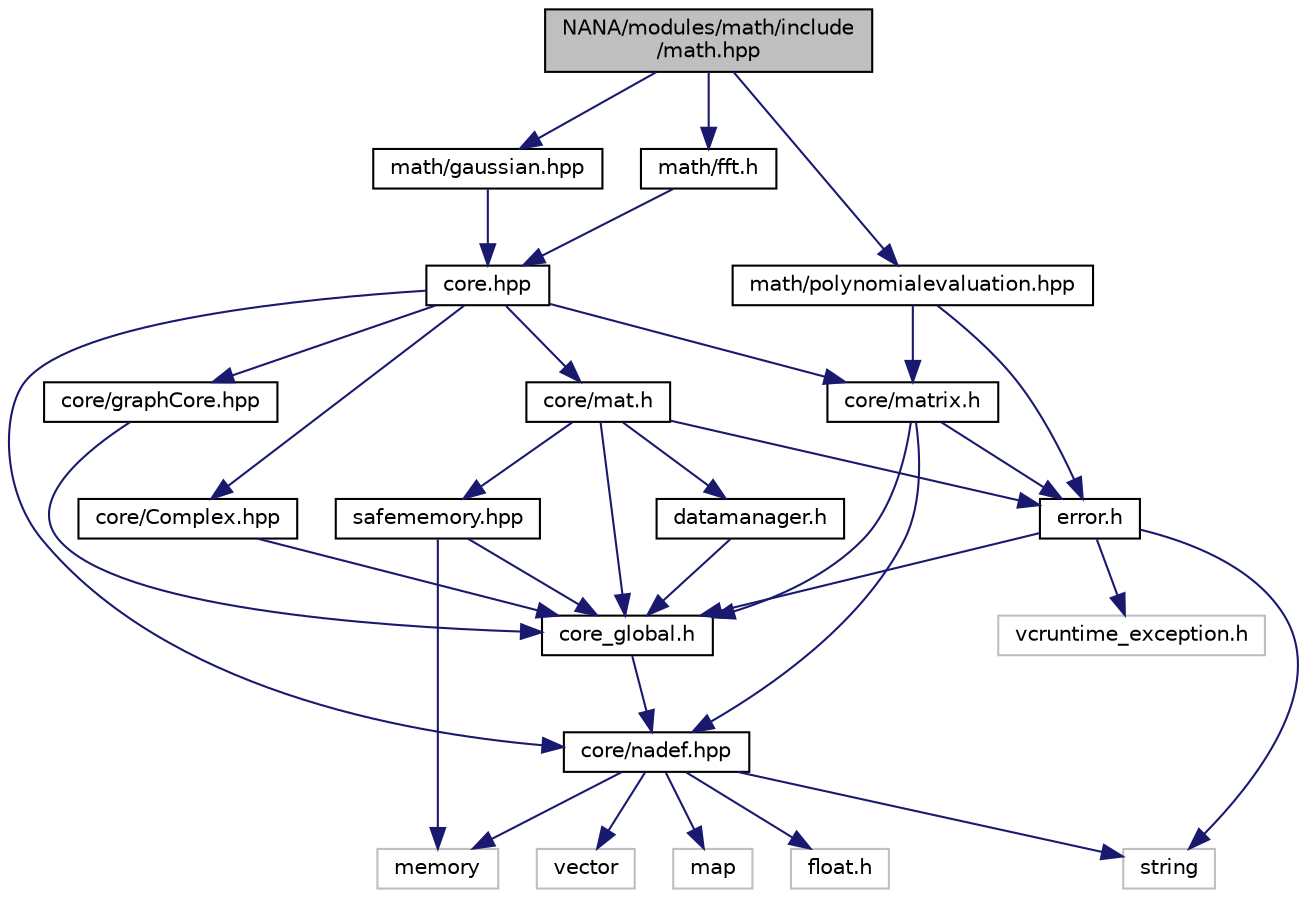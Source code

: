 digraph "NANA/modules/math/include/math.hpp"
{
 // LATEX_PDF_SIZE
  edge [fontname="Helvetica",fontsize="10",labelfontname="Helvetica",labelfontsize="10"];
  node [fontname="Helvetica",fontsize="10",shape=record];
  Node1 [label="NANA/modules/math/include\l/math.hpp",height=0.2,width=0.4,color="black", fillcolor="grey75", style="filled", fontcolor="black",tooltip="实现基本的数学运算"];
  Node1 -> Node2 [color="midnightblue",fontsize="10",style="solid",fontname="Helvetica"];
  Node2 [label="math/fft.h",height=0.2,width=0.4,color="black", fillcolor="white", style="filled",URL="$fft_8h_source.html",tooltip=" "];
  Node2 -> Node3 [color="midnightblue",fontsize="10",style="solid",fontname="Helvetica"];
  Node3 [label="core.hpp",height=0.2,width=0.4,color="black", fillcolor="white", style="filled",URL="$core_8hpp.html",tooltip="包含基本的数据结构等"];
  Node3 -> Node4 [color="midnightblue",fontsize="10",style="solid",fontname="Helvetica"];
  Node4 [label="core/nadef.hpp",height=0.2,width=0.4,color="black", fillcolor="white", style="filled",URL="$nadef_8hpp_source.html",tooltip=" "];
  Node4 -> Node5 [color="midnightblue",fontsize="10",style="solid",fontname="Helvetica"];
  Node5 [label="vector",height=0.2,width=0.4,color="grey75", fillcolor="white", style="filled",tooltip=" "];
  Node4 -> Node6 [color="midnightblue",fontsize="10",style="solid",fontname="Helvetica"];
  Node6 [label="string",height=0.2,width=0.4,color="grey75", fillcolor="white", style="filled",tooltip=" "];
  Node4 -> Node7 [color="midnightblue",fontsize="10",style="solid",fontname="Helvetica"];
  Node7 [label="map",height=0.2,width=0.4,color="grey75", fillcolor="white", style="filled",tooltip=" "];
  Node4 -> Node8 [color="midnightblue",fontsize="10",style="solid",fontname="Helvetica"];
  Node8 [label="memory",height=0.2,width=0.4,color="grey75", fillcolor="white", style="filled",tooltip=" "];
  Node4 -> Node9 [color="midnightblue",fontsize="10",style="solid",fontname="Helvetica"];
  Node9 [label="float.h",height=0.2,width=0.4,color="grey75", fillcolor="white", style="filled",tooltip=" "];
  Node3 -> Node10 [color="midnightblue",fontsize="10",style="solid",fontname="Helvetica"];
  Node10 [label="core/Complex.hpp",height=0.2,width=0.4,color="black", fillcolor="white", style="filled",URL="$_complex_8hpp.html",tooltip="实现复数"];
  Node10 -> Node11 [color="midnightblue",fontsize="10",style="solid",fontname="Helvetica"];
  Node11 [label="core_global.h",height=0.2,width=0.4,color="black", fillcolor="white", style="filled",URL="$core__global_8h.html",tooltip="全局头文件"];
  Node11 -> Node4 [color="midnightblue",fontsize="10",style="solid",fontname="Helvetica"];
  Node3 -> Node12 [color="midnightblue",fontsize="10",style="solid",fontname="Helvetica"];
  Node12 [label="core/graphCore.hpp",height=0.2,width=0.4,color="black", fillcolor="white", style="filled",URL="$graph_core_8hpp.html",tooltip="为图论算法实现的基本数据结构"];
  Node12 -> Node11 [color="midnightblue",fontsize="10",style="solid",fontname="Helvetica"];
  Node3 -> Node13 [color="midnightblue",fontsize="10",style="solid",fontname="Helvetica"];
  Node13 [label="core/matrix.h",height=0.2,width=0.4,color="black", fillcolor="white", style="filled",URL="$matrix_8h.html",tooltip="简单矩阵类(效率不高，但易于理解，很多时候会触发复制构造函数)，不同于Mat"];
  Node13 -> Node11 [color="midnightblue",fontsize="10",style="solid",fontname="Helvetica"];
  Node13 -> Node14 [color="midnightblue",fontsize="10",style="solid",fontname="Helvetica"];
  Node14 [label="error.h",height=0.2,width=0.4,color="black", fillcolor="white", style="filled",URL="$error_8h.html",tooltip="用于抛出异常，移植自OpenCV"];
  Node14 -> Node11 [color="midnightblue",fontsize="10",style="solid",fontname="Helvetica"];
  Node14 -> Node15 [color="midnightblue",fontsize="10",style="solid",fontname="Helvetica"];
  Node15 [label="vcruntime_exception.h",height=0.2,width=0.4,color="grey75", fillcolor="white", style="filled",tooltip=" "];
  Node14 -> Node6 [color="midnightblue",fontsize="10",style="solid",fontname="Helvetica"];
  Node13 -> Node4 [color="midnightblue",fontsize="10",style="solid",fontname="Helvetica"];
  Node3 -> Node16 [color="midnightblue",fontsize="10",style="solid",fontname="Helvetica"];
  Node16 [label="core/mat.h",height=0.2,width=0.4,color="black", fillcolor="white", style="filled",URL="$mat_8h.html",tooltip="实现一个用于矩阵运算的模板类(仍在实现当中)"];
  Node16 -> Node11 [color="midnightblue",fontsize="10",style="solid",fontname="Helvetica"];
  Node16 -> Node14 [color="midnightblue",fontsize="10",style="solid",fontname="Helvetica"];
  Node16 -> Node17 [color="midnightblue",fontsize="10",style="solid",fontname="Helvetica"];
  Node17 [label="datamanager.h",height=0.2,width=0.4,color="black", fillcolor="white", style="filled",URL="$datamanager_8h.html",tooltip="实现一个数据管理器"];
  Node17 -> Node11 [color="midnightblue",fontsize="10",style="solid",fontname="Helvetica"];
  Node16 -> Node18 [color="midnightblue",fontsize="10",style="solid",fontname="Helvetica"];
  Node18 [label="safememory.hpp",height=0.2,width=0.4,color="black", fillcolor="white", style="filled",URL="$safememory_8hpp.html",tooltip="实现安全的内存管理"];
  Node18 -> Node11 [color="midnightblue",fontsize="10",style="solid",fontname="Helvetica"];
  Node18 -> Node8 [color="midnightblue",fontsize="10",style="solid",fontname="Helvetica"];
  Node1 -> Node19 [color="midnightblue",fontsize="10",style="solid",fontname="Helvetica"];
  Node19 [label="math/gaussian.hpp",height=0.2,width=0.4,color="black", fillcolor="white", style="filled",URL="$gaussian_8hpp.html",tooltip="实现高斯相关的算法"];
  Node19 -> Node3 [color="midnightblue",fontsize="10",style="solid",fontname="Helvetica"];
  Node1 -> Node20 [color="midnightblue",fontsize="10",style="solid",fontname="Helvetica"];
  Node20 [label="math/polynomialevaluation.hpp",height=0.2,width=0.4,color="black", fillcolor="white", style="filled",URL="$polynomialevaluation_8hpp_source.html",tooltip=" "];
  Node20 -> Node14 [color="midnightblue",fontsize="10",style="solid",fontname="Helvetica"];
  Node20 -> Node13 [color="midnightblue",fontsize="10",style="solid",fontname="Helvetica"];
}
